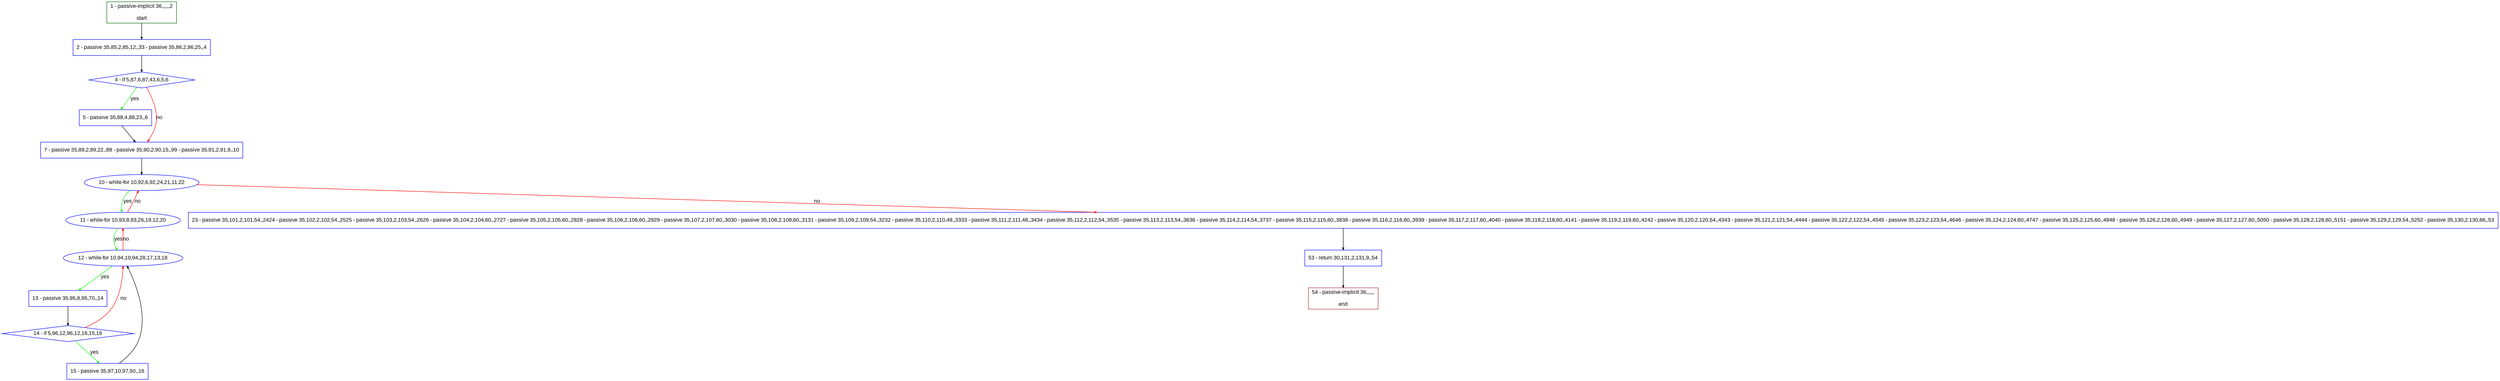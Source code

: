 digraph "" {
  graph [pack="true", label="", fontsize="12", packmode="clust", fontname="Arial", fillcolor="#FFFFCC", bgcolor="white", style="rounded,filled", compound="true"];
  node [node_initialized="no", label="", color="grey", fontsize="12", fillcolor="white", fontname="Arial", style="filled", shape="rectangle", compound="true", fixedsize="false"];
  edge [fontcolor="black", arrowhead="normal", arrowtail="none", arrowsize="0.5", ltail="", label="", color="black", fontsize="12", lhead="", fontname="Arial", dir="forward", compound="true"];
  __N1 [label="2 - passive 35,85,2,85,12,,33 - passive 35,86,2,86,25,,4", color="#0000ff", fillcolor="#ffffff", style="filled", shape="box"];
  __N2 [label="1 - passive-implicit 36,,,,,,2\n\nstart", color="#006400", fillcolor="#ffffff", style="filled", shape="box"];
  __N3 [label="4 - if 5,87,6,87,43,6,5,6", color="#0000ff", fillcolor="#ffffff", style="filled", shape="diamond"];
  __N4 [label="5 - passive 35,88,4,88,23,,6", color="#0000ff", fillcolor="#ffffff", style="filled", shape="box"];
  __N5 [label="7 - passive 35,89,2,89,22,,88 - passive 35,90,2,90,15,,99 - passive 35,91,2,91,9,,10", color="#0000ff", fillcolor="#ffffff", style="filled", shape="box"];
  __N6 [label="10 - while-for 10,92,6,92,24,21,11,22", color="#0000ff", fillcolor="#ffffff", style="filled", shape="oval"];
  __N7 [label="11 - while-for 10,93,8,93,26,19,12,20", color="#0000ff", fillcolor="#ffffff", style="filled", shape="oval"];
  __N8 [label="23 - passive 35,101,2,101,54,,2424 - passive 35,102,2,102,54,,2525 - passive 35,103,2,103,54,,2626 - passive 35,104,2,104,60,,2727 - passive 35,105,2,105,60,,2828 - passive 35,106,2,106,60,,2929 - passive 35,107,2,107,60,,3030 - passive 35,108,2,108,60,,3131 - passive 35,109,2,109,54,,3232 - passive 35,110,2,110,48,,3333 - passive 35,111,2,111,48,,3434 - passive 35,112,2,112,54,,3535 - passive 35,113,2,113,54,,3636 - passive 35,114,2,114,54,,3737 - passive 35,115,2,115,60,,3838 - passive 35,116,2,116,60,,3939 - passive 35,117,2,117,60,,4040 - passive 35,118,2,118,60,,4141 - passive 35,119,2,119,60,,4242 - passive 35,120,2,120,54,,4343 - passive 35,121,2,121,54,,4444 - passive 35,122,2,122,54,,4545 - passive 35,123,2,123,54,,4646 - passive 35,124,2,124,60,,4747 - passive 35,125,2,125,60,,4848 - passive 35,126,2,126,60,,4949 - passive 35,127,2,127,60,,5050 - passive 35,128,2,128,60,,5151 - passive 35,129,2,129,54,,5252 - passive 35,130,2,130,66,,53", color="#0000ff", fillcolor="#ffffff", style="filled", shape="box"];
  __N9 [label="12 - while-for 10,94,10,94,28,17,13,18", color="#0000ff", fillcolor="#ffffff", style="filled", shape="oval"];
  __N10 [label="13 - passive 35,95,8,95,70,,14", color="#0000ff", fillcolor="#ffffff", style="filled", shape="box"];
  __N11 [label="14 - if 5,96,12,96,12,16,15,16", color="#0000ff", fillcolor="#ffffff", style="filled", shape="diamond"];
  __N12 [label="15 - passive 35,97,10,97,50,,16", color="#0000ff", fillcolor="#ffffff", style="filled", shape="box"];
  __N13 [label="53 - return 30,131,2,131,9,,54", color="#0000ff", fillcolor="#ffffff", style="filled", shape="box"];
  __N14 [label="54 - passive-implicit 36,,,,,,\n\nend", color="#a52a2a", fillcolor="#ffffff", style="filled", shape="box"];
  __N2 -> __N1 [arrowhead="normal", arrowtail="none", color="#000000", label="", dir="forward"];
  __N1 -> __N3 [arrowhead="normal", arrowtail="none", color="#000000", label="", dir="forward"];
  __N3 -> __N4 [arrowhead="normal", arrowtail="none", color="#00ff00", label="yes", dir="forward"];
  __N3 -> __N5 [arrowhead="normal", arrowtail="none", color="#ff0000", label="no", dir="forward"];
  __N4 -> __N5 [arrowhead="normal", arrowtail="none", color="#000000", label="", dir="forward"];
  __N5 -> __N6 [arrowhead="normal", arrowtail="none", color="#000000", label="", dir="forward"];
  __N6 -> __N7 [arrowhead="normal", arrowtail="none", color="#00ff00", label="yes", dir="forward"];
  __N7 -> __N6 [arrowhead="normal", arrowtail="none", color="#ff0000", label="no", dir="forward"];
  __N6 -> __N8 [arrowhead="normal", arrowtail="none", color="#ff0000", label="no", dir="forward"];
  __N7 -> __N9 [arrowhead="normal", arrowtail="none", color="#00ff00", label="yes", dir="forward"];
  __N9 -> __N7 [arrowhead="normal", arrowtail="none", color="#ff0000", label="no", dir="forward"];
  __N9 -> __N10 [arrowhead="normal", arrowtail="none", color="#00ff00", label="yes", dir="forward"];
  __N10 -> __N11 [arrowhead="normal", arrowtail="none", color="#000000", label="", dir="forward"];
  __N11 -> __N9 [arrowhead="normal", arrowtail="none", color="#ff0000", label="no", dir="forward"];
  __N11 -> __N12 [arrowhead="normal", arrowtail="none", color="#00ff00", label="yes", dir="forward"];
  __N12 -> __N9 [arrowhead="normal", arrowtail="none", color="#000000", label="", dir="forward"];
  __N8 -> __N13 [arrowhead="normal", arrowtail="none", color="#000000", label="", dir="forward"];
  __N13 -> __N14 [arrowhead="normal", arrowtail="none", color="#000000", label="", dir="forward"];
}
